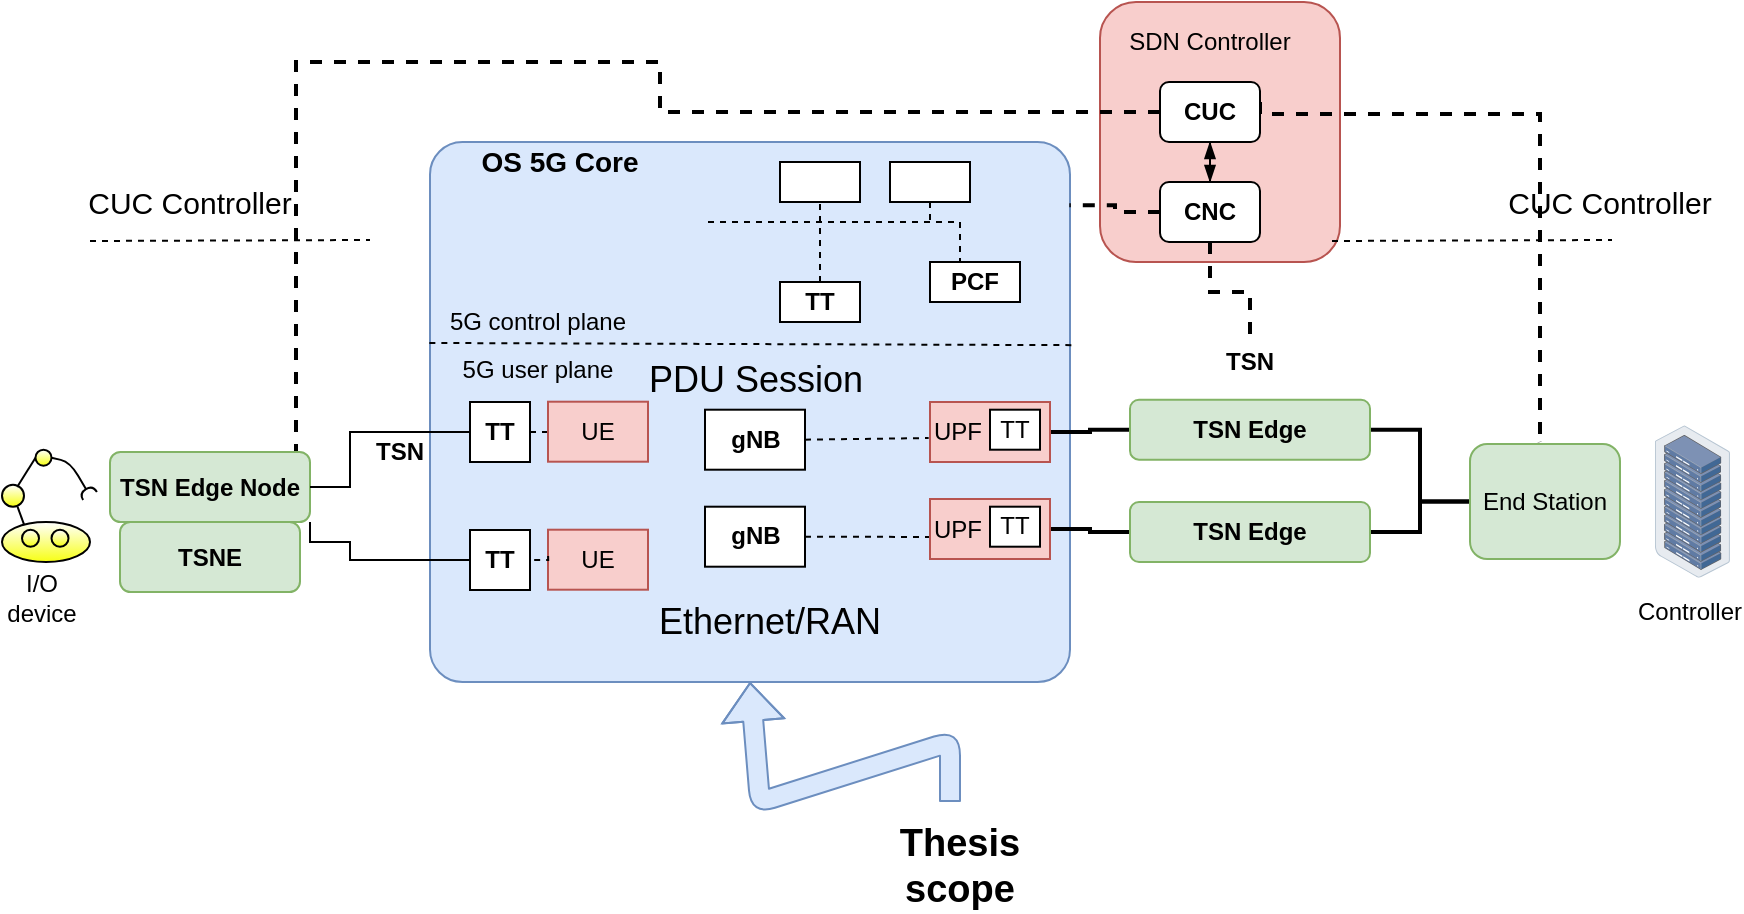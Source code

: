 <mxfile version="13.10.1" type="device" pages="4"><diagram id="prtHgNgQTEPvFCAcTncT" name="Main"><mxGraphModel dx="966" dy="569" grid="1" gridSize="10" guides="1" tooltips="1" connect="1" arrows="1" fold="1" page="1" pageScale="1" pageWidth="827" pageHeight="1169" math="0" shadow="0"><root><mxCell id="0"/><mxCell id="1" parent="0"/><mxCell id="UAXkNoA-XNCQZ_SO8Dve-9" value="" style="rounded=1;whiteSpace=wrap;html=1;fillColor=#f8cecc;strokeColor=#b85450;" parent="1" vertex="1"><mxGeometry x="635" y="10" width="120" height="130" as="geometry"/></mxCell><mxCell id="S7SvtVBxQan9gL_AAT9b-1" value="" style="rounded=1;whiteSpace=wrap;html=1;arcSize=6;fillColor=#dae8fc;strokeColor=#6c8ebf;" parent="1" vertex="1"><mxGeometry x="300" y="80" width="320" height="270" as="geometry"/></mxCell><mxCell id="MBnlnXSWhkymyZvo_OdB-32" value="" style="edgeStyle=orthogonalEdgeStyle;rounded=0;orthogonalLoop=1;jettySize=auto;html=1;dashed=1;endArrow=none;endFill=0;strokeWidth=1;" parent="1" source="S7SvtVBxQan9gL_AAT9b-2" target="MBnlnXSWhkymyZvo_OdB-31" edge="1"><mxGeometry relative="1" as="geometry"/></mxCell><mxCell id="S7SvtVBxQan9gL_AAT9b-2" value="&lt;b&gt;TT&lt;/b&gt;" style="rounded=0;whiteSpace=wrap;html=1;" parent="1" vertex="1"><mxGeometry x="475" y="150" width="40" height="20" as="geometry"/></mxCell><mxCell id="S7SvtVBxQan9gL_AAT9b-3" value="&lt;b&gt;PCF&lt;/b&gt;" style="rounded=0;whiteSpace=wrap;html=1;" parent="1" vertex="1"><mxGeometry x="550" y="140" width="45" height="20" as="geometry"/></mxCell><mxCell id="S7SvtVBxQan9gL_AAT9b-5" value="&lt;b&gt;TT&lt;/b&gt;" style="rounded=0;whiteSpace=wrap;html=1;" parent="1" vertex="1"><mxGeometry x="320" y="210" width="30" height="30" as="geometry"/></mxCell><mxCell id="S7SvtVBxQan9gL_AAT9b-6" value="&lt;b&gt;gNB&lt;/b&gt;" style="rounded=0;whiteSpace=wrap;html=1;" parent="1" vertex="1"><mxGeometry x="437.5" y="262.35" width="50" height="30" as="geometry"/></mxCell><mxCell id="MBnlnXSWhkymyZvo_OdB-18" value="" style="edgeStyle=orthogonalEdgeStyle;rounded=0;orthogonalLoop=1;jettySize=auto;html=1;strokeWidth=2;endArrow=none;endFill=0;" parent="1" source="S7SvtVBxQan9gL_AAT9b-7" target="S7SvtVBxQan9gL_AAT9b-17" edge="1"><mxGeometry relative="1" as="geometry"/></mxCell><mxCell id="S7SvtVBxQan9gL_AAT9b-7" value="UPF" style="rounded=0;whiteSpace=wrap;html=1;fillColor=#f8cecc;strokeColor=#b85450;align=left;" parent="1" vertex="1"><mxGeometry x="550" y="210" width="60" height="30" as="geometry"/></mxCell><mxCell id="S7SvtVBxQan9gL_AAT9b-9" value="&lt;font style=&quot;font-size: 14px&quot;&gt;&lt;b&gt;&lt;font style=&quot;font-size: 14px&quot;&gt;OS 5G Core&lt;/font&gt;&lt;/b&gt;&lt;/font&gt;" style="text;html=1;strokeColor=none;fillColor=none;align=center;verticalAlign=middle;whiteSpace=wrap;rounded=0;" parent="1" vertex="1"><mxGeometry x="275" y="80" width="180" height="20" as="geometry"/></mxCell><mxCell id="S7SvtVBxQan9gL_AAT9b-10" value="&lt;font style=&quot;font-size: 18px&quot;&gt;PDU Session&lt;/font&gt;" style="text;html=1;strokeColor=none;fillColor=none;align=center;verticalAlign=middle;whiteSpace=wrap;rounded=0;" parent="1" vertex="1"><mxGeometry x="372.5" y="188.85" width="180" height="20" as="geometry"/></mxCell><mxCell id="S7SvtVBxQan9gL_AAT9b-11" value="&lt;font style=&quot;font-size: 18px&quot;&gt;Ethernet/RAN&lt;/font&gt;" style="text;html=1;strokeColor=none;fillColor=none;align=center;verticalAlign=middle;whiteSpace=wrap;rounded=0;" parent="1" vertex="1"><mxGeometry x="380" y="310" width="180" height="20" as="geometry"/></mxCell><mxCell id="MBnlnXSWhkymyZvo_OdB-17" value="" style="edgeStyle=orthogonalEdgeStyle;rounded=0;orthogonalLoop=1;jettySize=auto;html=1;strokeWidth=2;endArrow=none;endFill=0;" parent="1" source="S7SvtVBxQan9gL_AAT9b-17" target="S7SvtVBxQan9gL_AAT9b-29" edge="1"><mxGeometry relative="1" as="geometry"/></mxCell><mxCell id="S7SvtVBxQan9gL_AAT9b-17" value="&lt;b&gt;TSN Edge&lt;/b&gt;" style="rounded=1;whiteSpace=wrap;html=1;fillColor=#d5e8d4;strokeColor=#82b366;" parent="1" vertex="1"><mxGeometry x="650" y="208.85" width="120" height="30" as="geometry"/></mxCell><mxCell id="S7SvtVBxQan9gL_AAT9b-18" value="&lt;b&gt;TSN&lt;/b&gt;" style="text;html=1;strokeColor=none;fillColor=none;align=center;verticalAlign=middle;whiteSpace=wrap;rounded=0;" parent="1" vertex="1"><mxGeometry x="690" y="180" width="40" height="20" as="geometry"/></mxCell><mxCell id="S7SvtVBxQan9gL_AAT9b-28" value="" style="edgeStyle=orthogonalEdgeStyle;rounded=0;orthogonalLoop=1;jettySize=auto;html=1;entryX=0.464;entryY=-0.019;entryDx=0;entryDy=0;dashed=1;startArrow=none;startFill=0;endArrow=none;endFill=0;exitX=1;exitY=0.5;exitDx=0;exitDy=0;strokeWidth=2;entryPerimeter=0;" parent="1" target="S7SvtVBxQan9gL_AAT9b-29" edge="1"><mxGeometry relative="1" as="geometry"><mxPoint x="825" y="225" as="targetPoint"/><Array as="points"><mxPoint x="715" y="66"/><mxPoint x="855" y="66"/><mxPoint x="855" y="231"/></Array><mxPoint x="715" y="60" as="sourcePoint"/></mxGeometry></mxCell><mxCell id="MBnlnXSWhkymyZvo_OdB-28" value="" style="edgeStyle=orthogonalEdgeStyle;rounded=0;orthogonalLoop=1;jettySize=auto;html=1;dashed=1;endArrow=none;endFill=0;strokeWidth=2;" parent="1" source="S7SvtVBxQan9gL_AAT9b-22" target="S7SvtVBxQan9gL_AAT9b-18" edge="1"><mxGeometry relative="1" as="geometry"/></mxCell><mxCell id="MBnlnXSWhkymyZvo_OdB-29" value="" style="edgeStyle=orthogonalEdgeStyle;rounded=0;orthogonalLoop=1;jettySize=auto;html=1;dashed=1;endArrow=none;endFill=0;strokeWidth=2;entryX=0.999;entryY=0.117;entryDx=0;entryDy=0;entryPerimeter=0;" parent="1" source="S7SvtVBxQan9gL_AAT9b-22" target="S7SvtVBxQan9gL_AAT9b-1" edge="1"><mxGeometry relative="1" as="geometry"/></mxCell><mxCell id="S7SvtVBxQan9gL_AAT9b-22" value="&lt;b&gt;CNC&lt;/b&gt;" style="rounded=1;whiteSpace=wrap;html=1;" parent="1" vertex="1"><mxGeometry x="665" y="100" width="50" height="30" as="geometry"/></mxCell><mxCell id="S7SvtVBxQan9gL_AAT9b-40" value="" style="edgeStyle=orthogonalEdgeStyle;rounded=0;orthogonalLoop=1;jettySize=auto;html=1;startArrow=none;startFill=0;endArrow=none;endFill=0;entryX=0.93;entryY=0.04;entryDx=0;entryDy=0;entryPerimeter=0;dashed=1;strokeWidth=2;" parent="1" source="S7SvtVBxQan9gL_AAT9b-23" target="S7SvtVBxQan9gL_AAT9b-32" edge="1"><mxGeometry relative="1" as="geometry"><mxPoint x="260" y="230" as="targetPoint"/><Array as="points"><mxPoint x="415" y="40"/><mxPoint x="233" y="40"/></Array></mxGeometry></mxCell><mxCell id="UAXkNoA-XNCQZ_SO8Dve-7" style="edgeStyle=orthogonalEdgeStyle;rounded=0;orthogonalLoop=1;jettySize=auto;html=1;entryX=0.5;entryY=0;entryDx=0;entryDy=0;startArrow=blockThin;startFill=1;endArrow=blockThin;endFill=1;" parent="1" source="S7SvtVBxQan9gL_AAT9b-23" target="S7SvtVBxQan9gL_AAT9b-22" edge="1"><mxGeometry relative="1" as="geometry"/></mxCell><mxCell id="S7SvtVBxQan9gL_AAT9b-23" value="&lt;b&gt;CUC&lt;/b&gt;" style="rounded=1;whiteSpace=wrap;html=1;" parent="1" vertex="1"><mxGeometry x="665" y="50" width="50" height="30" as="geometry"/></mxCell><mxCell id="MBnlnXSWhkymyZvo_OdB-20" value="" style="edgeStyle=orthogonalEdgeStyle;rounded=0;orthogonalLoop=1;jettySize=auto;html=1;endArrow=none;endFill=0;strokeWidth=2;" parent="1" source="S7SvtVBxQan9gL_AAT9b-29" target="MBnlnXSWhkymyZvo_OdB-15" edge="1"><mxGeometry relative="1" as="geometry"/></mxCell><mxCell id="S7SvtVBxQan9gL_AAT9b-29" value="End Station " style="rounded=1;whiteSpace=wrap;html=1;fillColor=#d5e8d4;strokeColor=#82b366;" parent="1" vertex="1"><mxGeometry x="820" y="231" width="75" height="57.5" as="geometry"/></mxCell><mxCell id="S7SvtVBxQan9gL_AAT9b-32" value="&lt;b&gt;TSN Edge Node&lt;/b&gt;" style="rounded=1;whiteSpace=wrap;html=1;fillColor=#d5e8d4;strokeColor=#82b366;" parent="1" vertex="1"><mxGeometry x="140" y="235" width="100" height="35" as="geometry"/></mxCell><mxCell id="S7SvtVBxQan9gL_AAT9b-36" value="SDN Controller " style="text;html=1;strokeColor=none;fillColor=none;align=center;verticalAlign=middle;whiteSpace=wrap;rounded=0;" parent="1" vertex="1"><mxGeometry x="645" y="20" width="90" height="20" as="geometry"/></mxCell><mxCell id="S7SvtVBxQan9gL_AAT9b-41" value="&lt;font style=&quot;font-size: 15px&quot;&gt;CUC Controller &lt;/font&gt;" style="text;html=1;strokeColor=none;fillColor=none;align=center;verticalAlign=middle;whiteSpace=wrap;rounded=0;" parent="1" vertex="1"><mxGeometry x="120" y="100" width="120" height="20" as="geometry"/></mxCell><mxCell id="S7SvtVBxQan9gL_AAT9b-42" value="&lt;b&gt;TSN&lt;/b&gt;" style="text;html=1;strokeColor=none;fillColor=none;align=center;verticalAlign=middle;whiteSpace=wrap;rounded=0;" parent="1" vertex="1"><mxGeometry x="265" y="225" width="40" height="20" as="geometry"/></mxCell><mxCell id="S7SvtVBxQan9gL_AAT9b-44" value="&lt;span style=&quot;white-space: normal&quot;&gt;&lt;b&gt;TSNE &lt;br&gt;&lt;/b&gt;&lt;/span&gt;" style="rounded=1;whiteSpace=wrap;html=1;fillColor=#d5e8d4;strokeColor=#82b366;" parent="1" vertex="1"><mxGeometry x="145" y="270" width="90" height="35" as="geometry"/></mxCell><mxCell id="S7SvtVBxQan9gL_AAT9b-45" value="&lt;br&gt;&lt;b&gt;&lt;font style=&quot;font-size: 19px&quot;&gt;Thesis scope&lt;br&gt;&lt;/font&gt;&lt;/b&gt;" style="text;html=1;strokeColor=none;fillColor=none;align=center;verticalAlign=middle;whiteSpace=wrap;rounded=0;" parent="1" vertex="1"><mxGeometry x="545" y="420" width="40" height="30" as="geometry"/></mxCell><mxCell id="S7SvtVBxQan9gL_AAT9b-52" value="" style="shape=flexArrow;endArrow=classic;html=1;strokeWidth=1;entryX=0.5;entryY=1;entryDx=0;entryDy=0;fillColor=#dae8fc;strokeColor=#6c8ebf;" parent="1" target="S7SvtVBxQan9gL_AAT9b-1" edge="1"><mxGeometry width="50" height="50" relative="1" as="geometry"><mxPoint x="560" y="410" as="sourcePoint"/><mxPoint x="190" y="490" as="targetPoint"/><Array as="points"><mxPoint x="560" y="380"/><mxPoint x="465" y="410"/></Array></mxGeometry></mxCell><mxCell id="MBnlnXSWhkymyZvo_OdB-3" value="" style="endArrow=none;dashed=1;html=1;entryX=0;entryY=0.5;entryDx=0;entryDy=0;exitX=1;exitY=0.5;exitDx=0;exitDy=0;" parent="1" source="S7SvtVBxQan9gL_AAT9b-6" edge="1"><mxGeometry width="50" height="50" relative="1" as="geometry"><mxPoint x="410" y="320" as="sourcePoint"/><mxPoint x="560" y="277.5" as="targetPoint"/></mxGeometry></mxCell><mxCell id="MBnlnXSWhkymyZvo_OdB-5" value="" style="endArrow=none;dashed=1;html=1;exitX=1;exitY=0.5;exitDx=0;exitDy=0;" parent="1" edge="1"><mxGeometry width="50" height="50" relative="1" as="geometry"><mxPoint x="130" y="129.5" as="sourcePoint"/><mxPoint x="270" y="129" as="targetPoint"/></mxGeometry></mxCell><mxCell id="MBnlnXSWhkymyZvo_OdB-6" value="&lt;font style=&quot;font-size: 15px&quot;&gt;CUC Controller &lt;/font&gt;" style="text;html=1;strokeColor=none;fillColor=none;align=center;verticalAlign=middle;whiteSpace=wrap;rounded=0;" parent="1" vertex="1"><mxGeometry x="830" y="100" width="120" height="20" as="geometry"/></mxCell><mxCell id="MBnlnXSWhkymyZvo_OdB-7" value="" style="endArrow=none;dashed=1;html=1;exitX=1;exitY=0.5;exitDx=0;exitDy=0;" parent="1" edge="1"><mxGeometry width="50" height="50" relative="1" as="geometry"><mxPoint x="751" y="129.5" as="sourcePoint"/><mxPoint x="891" y="129" as="targetPoint"/></mxGeometry></mxCell><mxCell id="MBnlnXSWhkymyZvo_OdB-9" value="" style="points=[];aspect=fixed;html=1;align=center;shadow=0;dashed=0;image;image=img/lib/allied_telesis/storage/Datacenter_Server_Rack.svg;" parent="1" vertex="1"><mxGeometry x="912.44" y="221.68" width="37.56" height="76.15" as="geometry"/></mxCell><mxCell id="MBnlnXSWhkymyZvo_OdB-10" value="Controller " style="text;html=1;strokeColor=none;fillColor=none;align=center;verticalAlign=middle;whiteSpace=wrap;rounded=0;" parent="1" vertex="1"><mxGeometry x="910" y="305" width="40" height="20" as="geometry"/></mxCell><mxCell id="MBnlnXSWhkymyZvo_OdB-11" value="TT" style="rounded=0;whiteSpace=wrap;html=1;" parent="1" vertex="1"><mxGeometry x="580" y="213.85" width="25" height="20" as="geometry"/></mxCell><mxCell id="MBnlnXSWhkymyZvo_OdB-19" value="" style="edgeStyle=orthogonalEdgeStyle;rounded=0;orthogonalLoop=1;jettySize=auto;html=1;strokeWidth=2;endArrow=none;endFill=0;" parent="1" source="MBnlnXSWhkymyZvo_OdB-12" target="MBnlnXSWhkymyZvo_OdB-15" edge="1"><mxGeometry relative="1" as="geometry"/></mxCell><mxCell id="MBnlnXSWhkymyZvo_OdB-12" value="UPF" style="rounded=0;whiteSpace=wrap;html=1;fillColor=#f8cecc;strokeColor=#b85450;align=left;" parent="1" vertex="1"><mxGeometry x="550" y="258.5" width="60" height="30" as="geometry"/></mxCell><mxCell id="MBnlnXSWhkymyZvo_OdB-13" value="TT" style="rounded=0;whiteSpace=wrap;html=1;" parent="1" vertex="1"><mxGeometry x="580" y="262.35" width="25" height="20" as="geometry"/></mxCell><mxCell id="MBnlnXSWhkymyZvo_OdB-15" value="&lt;b&gt;TSN Edge&lt;/b&gt;" style="rounded=1;whiteSpace=wrap;html=1;fillColor=#d5e8d4;strokeColor=#82b366;" parent="1" vertex="1"><mxGeometry x="650" y="260" width="120" height="30" as="geometry"/></mxCell><mxCell id="MBnlnXSWhkymyZvo_OdB-22" value="" style="endArrow=none;dashed=1;html=1;exitX=-0.001;exitY=0.287;exitDx=0;exitDy=0;exitPerimeter=0;entryX=1.003;entryY=0.291;entryDx=0;entryDy=0;entryPerimeter=0;" parent="1" edge="1"><mxGeometry width="50" height="50" relative="1" as="geometry"><mxPoint x="299.68" y="180.49" as="sourcePoint"/><mxPoint x="620.96" y="181.57" as="targetPoint"/></mxGeometry></mxCell><mxCell id="MBnlnXSWhkymyZvo_OdB-23" value="&lt;b&gt;gNB&lt;/b&gt;" style="rounded=0;whiteSpace=wrap;html=1;" parent="1" vertex="1"><mxGeometry x="437.5" y="213.85" width="50" height="30" as="geometry"/></mxCell><mxCell id="MBnlnXSWhkymyZvo_OdB-24" value="" style="endArrow=none;dashed=1;html=1;entryX=-0.011;entryY=0.6;entryDx=0;entryDy=0;exitX=1;exitY=0.5;exitDx=0;exitDy=0;entryPerimeter=0;" parent="1" source="MBnlnXSWhkymyZvo_OdB-23" target="S7SvtVBxQan9gL_AAT9b-7" edge="1"><mxGeometry width="50" height="50" relative="1" as="geometry"><mxPoint x="405" y="271.5" as="sourcePoint"/><mxPoint x="555" y="229" as="targetPoint"/></mxGeometry></mxCell><mxCell id="MBnlnXSWhkymyZvo_OdB-26" value="5G control plane" style="text;html=1;strokeColor=none;fillColor=none;align=center;verticalAlign=middle;whiteSpace=wrap;rounded=0;" parent="1" vertex="1"><mxGeometry x="294" y="160" width="120" height="20" as="geometry"/></mxCell><mxCell id="MBnlnXSWhkymyZvo_OdB-27" value="5G user plane" style="text;html=1;strokeColor=none;fillColor=none;align=center;verticalAlign=middle;whiteSpace=wrap;rounded=0;" parent="1" vertex="1"><mxGeometry x="294" y="183.85" width="120" height="20" as="geometry"/></mxCell><mxCell id="MBnlnXSWhkymyZvo_OdB-30" style="edgeStyle=orthogonalEdgeStyle;rounded=0;orthogonalLoop=1;jettySize=auto;html=1;endArrow=none;endFill=0;dashed=1;" parent="1" target="S7SvtVBxQan9gL_AAT9b-3" edge="1"><mxGeometry relative="1" as="geometry"><mxPoint x="439" y="120" as="sourcePoint"/><mxPoint x="540" y="145" as="targetPoint"/><Array as="points"><mxPoint x="439" y="120"/><mxPoint x="565" y="120"/></Array></mxGeometry></mxCell><mxCell id="MBnlnXSWhkymyZvo_OdB-31" value="" style="rounded=0;whiteSpace=wrap;html=1;" parent="1" vertex="1"><mxGeometry x="475" y="90" width="40" height="20" as="geometry"/></mxCell><mxCell id="MBnlnXSWhkymyZvo_OdB-34" value="" style="edgeStyle=orthogonalEdgeStyle;rounded=0;orthogonalLoop=1;jettySize=auto;html=1;dashed=1;endArrow=none;endFill=0;strokeWidth=1;" parent="1" source="MBnlnXSWhkymyZvo_OdB-33" edge="1"><mxGeometry relative="1" as="geometry"><mxPoint x="550" y="120" as="targetPoint"/><Array as="points"><mxPoint x="550" y="120"/><mxPoint x="550" y="120"/></Array></mxGeometry></mxCell><mxCell id="MBnlnXSWhkymyZvo_OdB-33" value="" style="rounded=0;whiteSpace=wrap;html=1;" parent="1" vertex="1"><mxGeometry x="530" y="90" width="40" height="20" as="geometry"/></mxCell><mxCell id="MBnlnXSWhkymyZvo_OdB-35" value="" style="ellipse;whiteSpace=wrap;html=1;shadow=0;labelBackgroundColor=none;gradientColor=#F7FF14;fontColor=none;strokeWidth=1;" parent="1" vertex="1"><mxGeometry x="86" y="270" width="44" height="20" as="geometry"/></mxCell><mxCell id="MBnlnXSWhkymyZvo_OdB-36" value="" style="ellipse;whiteSpace=wrap;html=1;aspect=fixed;shadow=0;labelBackgroundColor=none;gradientColor=#F7FF14;fontColor=none;strokeWidth=1;" parent="1" vertex="1"><mxGeometry x="96" y="273.85" width="8.5" height="8.5" as="geometry"/></mxCell><mxCell id="MBnlnXSWhkymyZvo_OdB-37" value="" style="endArrow=none;html=1;fontColor=none;exitX=0.708;exitY=1.008;exitDx=0;exitDy=0;strokeWidth=1;entryX=0.253;entryY=0.076;entryDx=0;entryDy=0;entryPerimeter=0;exitPerimeter=0;" parent="1" source="MBnlnXSWhkymyZvo_OdB-38" target="MBnlnXSWhkymyZvo_OdB-35" edge="1"><mxGeometry width="50" height="50" relative="1" as="geometry"><mxPoint x="111" y="323" as="sourcePoint"/><mxPoint x="94.68" y="270" as="targetPoint"/></mxGeometry></mxCell><mxCell id="MBnlnXSWhkymyZvo_OdB-38" value="" style="ellipse;whiteSpace=wrap;html=1;aspect=fixed;shadow=0;labelBackgroundColor=none;gradientColor=#F7FF14;fontColor=none;" parent="1" vertex="1"><mxGeometry x="86" y="251.35" width="11" height="11" as="geometry"/></mxCell><mxCell id="MBnlnXSWhkymyZvo_OdB-39" value="" style="endArrow=none;html=1;fontColor=none;entryX=0;entryY=0.5;entryDx=0;entryDy=0;strokeWidth=1;exitX=0.688;exitY=0.101;exitDx=0;exitDy=0;exitPerimeter=0;" parent="1" source="MBnlnXSWhkymyZvo_OdB-38" target="MBnlnXSWhkymyZvo_OdB-40" edge="1"><mxGeometry width="50" height="50" relative="1" as="geometry"><mxPoint x="95" y="250" as="sourcePoint"/><mxPoint x="121" y="303" as="targetPoint"/><Array as="points"/></mxGeometry></mxCell><mxCell id="MBnlnXSWhkymyZvo_OdB-40" value="" style="ellipse;whiteSpace=wrap;html=1;aspect=fixed;shadow=0;labelBackgroundColor=none;gradientColor=#F7FF14;fontColor=none;" parent="1" vertex="1"><mxGeometry x="102.75" y="233.85" width="8" height="8" as="geometry"/></mxCell><mxCell id="MBnlnXSWhkymyZvo_OdB-41" value="" style="ellipse;whiteSpace=wrap;html=1;aspect=fixed;shadow=0;labelBackgroundColor=none;gradientColor=#F7FF14;fontColor=none;strokeWidth=1;" parent="1" vertex="1"><mxGeometry x="110.75" y="273.85" width="8.5" height="8.5" as="geometry"/></mxCell><mxCell id="MBnlnXSWhkymyZvo_OdB-42" value="" style="endArrow=none;html=1;fontColor=none;entryX=1;entryY=0.5;entryDx=0;entryDy=0;strokeWidth=1;startArrow=halfCircle;startFill=0;endSize=6;startSize=2;" parent="1" target="MBnlnXSWhkymyZvo_OdB-40" edge="1"><mxGeometry width="50" height="50" relative="1" as="geometry"><mxPoint x="130" y="257" as="sourcePoint"/><mxPoint x="119.23" y="253" as="targetPoint"/><Array as="points"><mxPoint x="120" y="240"/></Array></mxGeometry></mxCell><mxCell id="MBnlnXSWhkymyZvo_OdB-43" value="I/O device" style="text;html=1;strokeColor=none;fillColor=none;align=center;verticalAlign=middle;whiteSpace=wrap;rounded=0;" parent="1" vertex="1"><mxGeometry x="86" y="297.83" width="40" height="20" as="geometry"/></mxCell><mxCell id="MBnlnXSWhkymyZvo_OdB-45" value="" style="edgeStyle=orthogonalEdgeStyle;rounded=0;orthogonalLoop=1;jettySize=auto;html=1;dashed=1;endArrow=none;endFill=0;strokeWidth=1;" parent="1" source="MBnlnXSWhkymyZvo_OdB-44" edge="1"><mxGeometry relative="1" as="geometry"><mxPoint x="350" y="225" as="targetPoint"/><Array as="points"><mxPoint x="350" y="225"/></Array></mxGeometry></mxCell><mxCell id="MBnlnXSWhkymyZvo_OdB-44" value="UE" style="rounded=0;whiteSpace=wrap;html=1;fillColor=#f8cecc;strokeColor=#b85450;" parent="1" vertex="1"><mxGeometry x="359" y="209.85" width="50" height="30" as="geometry"/></mxCell><mxCell id="S7SvtVBxQan9gL_AAT9b-31" style="edgeStyle=orthogonalEdgeStyle;rounded=0;orthogonalLoop=1;jettySize=auto;html=1;startArrow=none;startFill=0;endArrow=none;endFill=0;entryX=1;entryY=0.5;entryDx=0;entryDy=0;" parent="1" source="S7SvtVBxQan9gL_AAT9b-5" target="S7SvtVBxQan9gL_AAT9b-32" edge="1"><mxGeometry relative="1" as="geometry"><mxPoint x="110" y="290" as="targetPoint"/><Array as="points"><mxPoint x="260" y="225"/><mxPoint x="260" y="253"/></Array></mxGeometry></mxCell><mxCell id="MBnlnXSWhkymyZvo_OdB-46" value="UE" style="rounded=0;whiteSpace=wrap;html=1;fillColor=#f8cecc;strokeColor=#b85450;" parent="1" vertex="1"><mxGeometry x="359" y="273.85" width="50" height="30" as="geometry"/></mxCell><mxCell id="MBnlnXSWhkymyZvo_OdB-47" value="&lt;b&gt;TT&lt;/b&gt;" style="rounded=0;whiteSpace=wrap;html=1;" parent="1" vertex="1"><mxGeometry x="320" y="274" width="30" height="30" as="geometry"/></mxCell><mxCell id="MBnlnXSWhkymyZvo_OdB-48" style="edgeStyle=orthogonalEdgeStyle;rounded=0;orthogonalLoop=1;jettySize=auto;html=1;startArrow=none;startFill=0;endArrow=none;endFill=0;entryX=1;entryY=1;entryDx=0;entryDy=0;" parent="1" source="MBnlnXSWhkymyZvo_OdB-47" target="S7SvtVBxQan9gL_AAT9b-32" edge="1"><mxGeometry relative="1" as="geometry"><mxPoint x="240" y="316.5" as="targetPoint"/><Array as="points"><mxPoint x="260" y="289"/><mxPoint x="260" y="280"/><mxPoint x="240" y="280"/></Array></mxGeometry></mxCell><mxCell id="MBnlnXSWhkymyZvo_OdB-50" value="" style="edgeStyle=orthogonalEdgeStyle;rounded=0;orthogonalLoop=1;jettySize=auto;html=1;dashed=1;endArrow=none;endFill=0;strokeWidth=1;exitX=0.001;exitY=0.439;exitDx=0;exitDy=0;exitPerimeter=0;entryX=1;entryY=0.5;entryDx=0;entryDy=0;" parent="1" source="MBnlnXSWhkymyZvo_OdB-46" target="MBnlnXSWhkymyZvo_OdB-47" edge="1"><mxGeometry relative="1" as="geometry"><mxPoint x="369" y="235.0" as="sourcePoint"/><mxPoint x="360" y="235" as="targetPoint"/><Array as="points"><mxPoint x="359" y="289"/></Array></mxGeometry></mxCell></root></mxGraphModel></diagram><diagram id="i79COr4dTqvu2UCmB0LF" name="Apprivation"><mxGraphModel dx="821" dy="450" grid="1" gridSize="10" guides="1" tooltips="1" connect="1" arrows="1" fold="1" page="1" pageScale="1" pageWidth="850" pageHeight="1100" math="0" shadow="0"><root><mxCell id="HSWIzTSEN4Sa5r92Mp8d-0"/><mxCell id="HSWIzTSEN4Sa5r92Mp8d-1" parent="HSWIzTSEN4Sa5r92Mp8d-0"/><mxCell id="HSWIzTSEN4Sa5r92Mp8d-2" value="&lt;h1&gt;Heading&lt;/h1&gt;&lt;p&gt;&lt;b&gt;Centralized Network Configuration (CNC)&lt;/b&gt;&lt;/p&gt;&lt;p&gt;&lt;b&gt;Centralized User Configuration (CUC)&amp;nbsp;&lt;/b&gt;&lt;/p&gt;&lt;p&gt;&lt;b&gt;TT = TSN-T (Translator) TSNT for the Translator&amp;nbsp;&lt;br&gt;&lt;/b&gt;&lt;/p&gt;&lt;p&gt;&lt;b&gt;PCF = Policy Control Function&lt;/b&gt;&lt;br&gt;&lt;/p&gt;" style="text;html=1;strokeColor=#6c8ebf;fillColor=#dae8fc;spacing=5;spacingTop=-20;whiteSpace=wrap;overflow=hidden;rounded=0;" parent="HSWIzTSEN4Sa5r92Mp8d-1" vertex="1"><mxGeometry x="115" y="160" width="310" height="150" as="geometry"/></mxCell><mxCell id="HSWIzTSEN4Sa5r92Mp8d-3" value="&lt;b&gt;&lt;font style=&quot;font-size: 20px&quot;&gt;3GPP Ts 23.501&lt;/font&gt;&lt;/b&gt;" style="text;html=1;strokeColor=#b85450;fillColor=#f8cecc;align=center;verticalAlign=middle;whiteSpace=wrap;rounded=0;" parent="HSWIzTSEN4Sa5r92Mp8d-1" vertex="1"><mxGeometry x="160" y="370" width="110" height="50" as="geometry"/></mxCell><mxCell id="HSWIzTSEN4Sa5r92Mp8d-4" value="&lt;table border=&quot;1&quot; width=&quot;100%&quot; cellpadding=&quot;4&quot; style=&quot;width: 100% ; height: 100% ; border-collapse: collapse&quot;&gt;&lt;tbody style=&quot;font-size: 14px&quot;&gt;&lt;tr style=&quot;background-color: #a7c942 ; color: #ffffff ; border: 1px solid #98bf21&quot;&gt;&lt;th&gt;Require Function&lt;span style=&quot;white-space: pre&quot;&gt; &lt;/span&gt;&lt;br&gt;&lt;/th&gt;&lt;th&gt;open source 5G core 1&lt;/th&gt;&lt;th&gt;OS-5GC 2&lt;/th&gt;&lt;/tr&gt;&lt;tr style=&quot;border: 1px solid #98bf21&quot;&gt;&lt;td&gt;&lt;b&gt;Layer2&lt;/b&gt;&lt;/td&gt;&lt;td&gt;&lt;b&gt;Y&lt;/b&gt;&lt;/td&gt;&lt;td&gt;&lt;b&gt;X&lt;/b&gt;&lt;/td&gt;&lt;/tr&gt;&lt;tr style=&quot;background-color: #eaf2d3 ; border: 1px solid #98bf21&quot;&gt;&lt;td&gt;&lt;b&gt;PCF&lt;/b&gt;&lt;/td&gt;&lt;td&gt;&lt;b&gt;Y&lt;/b&gt;&lt;/td&gt;&lt;td&gt;&lt;b&gt;Y&lt;/b&gt;&lt;/td&gt;&lt;/tr&gt;&lt;tr style=&quot;border: 1px solid #98bf21&quot;&gt;&lt;td&gt;&lt;b&gt;E gNB&lt;/b&gt;&lt;/td&gt;&lt;td&gt;&lt;b&gt;X&lt;/b&gt;&lt;/td&gt;&lt;td&gt;&lt;b&gt;Y&lt;/b&gt;&lt;/td&gt;&lt;/tr&gt;&lt;tr style=&quot;background-color: #eaf2d3 ; border: 1px solid #98bf21&quot;&gt;&lt;td&gt;&lt;b&gt;EUE&lt;/b&gt;&lt;/td&gt;&lt;td&gt;&lt;b&gt;X&lt;/b&gt;&lt;/td&gt;&lt;td&gt;&lt;b&gt;X&lt;/b&gt;&lt;/td&gt;&lt;/tr&gt;&lt;/tbody&gt;&lt;/table&gt;" style="text;html=1;strokeColor=#c0c0c0;fillColor=#ffffff;overflow=fill;rounded=0;align=center;" parent="HSWIzTSEN4Sa5r92Mp8d-1" vertex="1"><mxGeometry x="25" y="500" width="430" height="160" as="geometry"/></mxCell><mxCell id="HSWIzTSEN4Sa5r92Mp8d-5" value="&lt;h1&gt;Evaluation&lt;/h1&gt;&lt;h1&gt;&amp;nbsp; &lt;font style=&quot;font-size: 15px&quot;&gt;Performance,&amp;nbsp;Scalability, Compliance&lt;/font&gt;&lt;br&gt;&lt;/h1&gt;" style="text;html=1;strokeColor=#b85450;fillColor=#f8cecc;spacing=5;spacingTop=-20;whiteSpace=wrap;overflow=hidden;rounded=0;align=center;" parent="HSWIzTSEN4Sa5r92Mp8d-1" vertex="1"><mxGeometry x="460" y="280" width="310" height="90" as="geometry"/></mxCell><mxCell id="HSWIzTSEN4Sa5r92Mp8d-6" value="&lt;b&gt;&lt;span style=&quot;font-family: &amp;#34;liberation serif&amp;#34; , serif ; color: rgb(0 , 0 , 10) ; font-size: 12pt&quot;&gt;Notes:&lt;br&gt;&lt;br&gt;E&amp;nbsp;&lt;/span&gt;&lt;span style=&quot;font-family: &amp;#34;liberation serif&amp;#34; , serif ; color: rgb(0 , 0 , 10) ; font-size: 12pt&quot;&gt;gNB for an gNB at the Edge Node.&lt;/span&gt;&lt;/b&gt;&lt;span style=&quot;font-family: &amp;#34;liberation serif&amp;#34; , serif ; color: rgb(0 , 0 , 10) ; font-size: 12pt&quot;&gt;&lt;br&gt;&lt;/span&gt;" style="text;html=1;strokeColor=#6c8ebf;fillColor=#dae8fc;align=left;verticalAlign=middle;whiteSpace=wrap;rounded=0;" parent="HSWIzTSEN4Sa5r92Mp8d-1" vertex="1"><mxGeometry x="490" y="420" width="370" height="80" as="geometry"/></mxCell></root></mxGraphModel></diagram><diagram id="xYXVeOBXMa-PqjudgipJ" name="PDU session establishment"><mxGraphModel dx="684" dy="375" grid="1" gridSize="10" guides="1" tooltips="1" connect="1" arrows="1" fold="1" page="1" pageScale="1" pageWidth="850" pageHeight="1100" math="0" shadow="0"><root><mxCell id="tlmR0iqC20H9avZkyKNt-0"/><mxCell id="tlmR0iqC20H9avZkyKNt-1" parent="tlmR0iqC20H9avZkyKNt-0"/><mxCell id="-MS68OWck3FcdGLeJc4U-44" value="" style="shape=cylinder3;whiteSpace=wrap;html=1;boundedLbl=1;backgroundOutline=1;size=2.123;rotation=90;strokeColor=#b85450;gradientColor=#1C95FF;fillColor=#B9E0A5;" vertex="1" parent="tlmR0iqC20H9avZkyKNt-1"><mxGeometry x="310.27" y="270.9" width="20" height="338.22" as="geometry"/></mxCell><mxCell id="-MS68OWck3FcdGLeJc4U-41" value="" style="shape=cylinder3;whiteSpace=wrap;html=1;boundedLbl=1;backgroundOutline=1;size=2.123;rotation=90;strokeColor=#d6b656;gradientColor=#B9E0A5;fillColor=#1C95FF;" vertex="1" parent="tlmR0iqC20H9avZkyKNt-1"><mxGeometry x="85.79" y="387.16" width="20" height="105.69" as="geometry"/></mxCell><mxCell id="tlmR0iqC20H9avZkyKNt-7" value="" style="edgeStyle=orthogonalEdgeStyle;rounded=0;orthogonalLoop=1;jettySize=auto;html=1;endArrow=none;endFill=0;fillColor=#ffe6cc;strokeColor=#d79b00;" edge="1" parent="tlmR0iqC20H9avZkyKNt-1"><mxGeometry relative="1" as="geometry"><mxPoint x="45.029" y="120" as="sourcePoint"/><mxPoint x="42" y="480" as="targetPoint"/><Array as="points"><mxPoint x="42" y="120"/></Array></mxGeometry></mxCell><mxCell id="tlmR0iqC20H9avZkyKNt-2" value="&lt;font style=&quot;font-size: 14px&quot;&gt;&lt;b&gt;UE&lt;/b&gt;&lt;/font&gt;" style="rounded=1;whiteSpace=wrap;html=1;fillColor=#f8cecc;strokeColor=#b85450;" vertex="1" parent="tlmR0iqC20H9avZkyKNt-1"><mxGeometry x="13" y="80" width="60" height="40" as="geometry"/></mxCell><mxCell id="-MS68OWck3FcdGLeJc4U-5" value="" style="edgeStyle=orthogonalEdgeStyle;rounded=0;orthogonalLoop=1;jettySize=auto;html=1;endArrow=none;endFill=0;fillColor=#ffe6cc;strokeColor=#d79b00;" edge="1" parent="tlmR0iqC20H9avZkyKNt-1" source="tlmR0iqC20H9avZkyKNt-3"><mxGeometry relative="1" as="geometry"><mxPoint x="150" y="480" as="targetPoint"/></mxGeometry></mxCell><mxCell id="tlmR0iqC20H9avZkyKNt-3" value="&lt;b&gt;AN&lt;/b&gt;" style="rounded=1;whiteSpace=wrap;html=1;fillColor=#f8cecc;strokeColor=#b85450;" vertex="1" parent="tlmR0iqC20H9avZkyKNt-1"><mxGeometry x="120" y="80" width="60" height="40" as="geometry"/></mxCell><mxCell id="-MS68OWck3FcdGLeJc4U-7" value="" style="edgeStyle=orthogonalEdgeStyle;rounded=0;orthogonalLoop=1;jettySize=auto;html=1;endArrow=none;endFill=0;fillColor=#ffe6cc;strokeColor=#d79b00;" edge="1" parent="tlmR0iqC20H9avZkyKNt-1" source="tlmR0iqC20H9avZkyKNt-4"><mxGeometry relative="1" as="geometry"><mxPoint x="270" y="480" as="targetPoint"/></mxGeometry></mxCell><mxCell id="tlmR0iqC20H9avZkyKNt-4" value="&lt;font style=&quot;font-size: 14px&quot;&gt;&lt;b&gt;AMF&lt;/b&gt;&lt;/font&gt;" style="rounded=1;whiteSpace=wrap;html=1;fillColor=#dae8fc;strokeColor=#6c8ebf;" vertex="1" parent="tlmR0iqC20H9avZkyKNt-1"><mxGeometry x="240" y="80" width="60" height="40" as="geometry"/></mxCell><mxCell id="-MS68OWck3FcdGLeJc4U-9" value="" style="edgeStyle=orthogonalEdgeStyle;rounded=0;orthogonalLoop=1;jettySize=auto;html=1;endArrow=none;endFill=0;fillColor=#ffe6cc;strokeColor=#d79b00;" edge="1" parent="tlmR0iqC20H9avZkyKNt-1" source="tlmR0iqC20H9avZkyKNt-5"><mxGeometry relative="1" as="geometry"><mxPoint x="380" y="480" as="targetPoint"/></mxGeometry></mxCell><mxCell id="tlmR0iqC20H9avZkyKNt-5" value="&lt;font style=&quot;font-size: 14px&quot;&gt;&lt;b&gt;SMF&lt;/b&gt;&lt;/font&gt;" style="rounded=1;whiteSpace=wrap;html=1;fillColor=#dae8fc;strokeColor=#6c8ebf;" vertex="1" parent="tlmR0iqC20H9avZkyKNt-1"><mxGeometry x="350" y="80" width="60" height="40" as="geometry"/></mxCell><mxCell id="-MS68OWck3FcdGLeJc4U-11" value="" style="edgeStyle=orthogonalEdgeStyle;rounded=0;orthogonalLoop=1;jettySize=auto;html=1;endArrow=none;endFill=0;fillColor=#ffe6cc;strokeColor=#d79b00;" edge="1" parent="tlmR0iqC20H9avZkyKNt-1" source="tlmR0iqC20H9avZkyKNt-8"><mxGeometry relative="1" as="geometry"><mxPoint x="490" y="480" as="targetPoint"/></mxGeometry></mxCell><mxCell id="tlmR0iqC20H9avZkyKNt-8" value="&lt;font style=&quot;font-size: 14px&quot;&gt;&lt;b&gt;UPF&lt;/b&gt;&lt;/font&gt;" style="rounded=1;whiteSpace=wrap;html=1;fillColor=#d5e8d4;strokeColor=#82b366;" vertex="1" parent="tlmR0iqC20H9avZkyKNt-1"><mxGeometry x="460" y="80" width="60" height="40" as="geometry"/></mxCell><mxCell id="-MS68OWck3FcdGLeJc4U-13" value="" style="edgeStyle=orthogonalEdgeStyle;rounded=0;orthogonalLoop=1;jettySize=auto;html=1;endArrow=none;endFill=0;fillColor=#ffe6cc;strokeColor=#d79b00;" edge="1" parent="tlmR0iqC20H9avZkyKNt-1" source="tlmR0iqC20H9avZkyKNt-9"><mxGeometry relative="1" as="geometry"><mxPoint x="600" y="480" as="targetPoint"/></mxGeometry></mxCell><mxCell id="tlmR0iqC20H9avZkyKNt-9" value="&lt;font style=&quot;font-size: 14px&quot;&gt;&lt;b&gt;PCF&lt;/b&gt;&lt;/font&gt;" style="rounded=1;whiteSpace=wrap;html=1;fillColor=#d5e8d4;strokeColor=#82b366;" vertex="1" parent="tlmR0iqC20H9avZkyKNt-1"><mxGeometry x="570" y="80" width="60" height="40" as="geometry"/></mxCell><mxCell id="-MS68OWck3FcdGLeJc4U-15" value="" style="edgeStyle=orthogonalEdgeStyle;rounded=0;orthogonalLoop=1;jettySize=auto;html=1;endArrow=none;endFill=0;fillColor=#ffe6cc;strokeColor=#d79b00;" edge="1" parent="tlmR0iqC20H9avZkyKNt-1" source="tlmR0iqC20H9avZkyKNt-10"><mxGeometry relative="1" as="geometry"><mxPoint x="700" y="480" as="targetPoint"/></mxGeometry></mxCell><mxCell id="tlmR0iqC20H9avZkyKNt-10" value="&lt;font style=&quot;font-size: 14px&quot;&gt;&lt;b&gt;UDM&lt;/b&gt;&lt;/font&gt;" style="rounded=1;whiteSpace=wrap;html=1;fillColor=#d5e8d4;strokeColor=#82b366;" vertex="1" parent="tlmR0iqC20H9avZkyKNt-1"><mxGeometry x="670" y="80" width="60" height="40" as="geometry"/></mxCell><mxCell id="-MS68OWck3FcdGLeJc4U-17" value="" style="edgeStyle=orthogonalEdgeStyle;rounded=0;orthogonalLoop=1;jettySize=auto;html=1;endArrow=none;endFill=0;fillColor=#ffe6cc;strokeColor=#d79b00;" edge="1" parent="tlmR0iqC20H9avZkyKNt-1" source="-MS68OWck3FcdGLeJc4U-0"><mxGeometry relative="1" as="geometry"><mxPoint x="800" y="480" as="targetPoint"/></mxGeometry></mxCell><mxCell id="-MS68OWck3FcdGLeJc4U-0" value="&lt;font style=&quot;font-size: 14px&quot;&gt;&lt;b&gt;DN&lt;/b&gt;&lt;/font&gt;" style="ellipse;shape=cloud;whiteSpace=wrap;html=1;fillColor=#fff2cc;strokeColor=#d6b656;" vertex="1" parent="tlmR0iqC20H9avZkyKNt-1"><mxGeometry x="760" y="60" width="80" height="50" as="geometry"/></mxCell><mxCell id="-MS68OWck3FcdGLeJc4U-18" value="" style="endArrow=classic;html=1;fillColor=#ffe6cc;" edge="1" parent="tlmR0iqC20H9avZkyKNt-1"><mxGeometry width="50" height="50" relative="1" as="geometry"><mxPoint x="40" y="160" as="sourcePoint"/><mxPoint x="150" y="160" as="targetPoint"/></mxGeometry></mxCell><mxCell id="-MS68OWck3FcdGLeJc4U-19" value="" style="endArrow=classic;html=1;fillColor=#ffe6cc;" edge="1" parent="tlmR0iqC20H9avZkyKNt-1"><mxGeometry width="50" height="50" relative="1" as="geometry"><mxPoint x="150" y="160" as="sourcePoint"/><mxPoint x="270" y="160" as="targetPoint"/></mxGeometry></mxCell><mxCell id="-MS68OWck3FcdGLeJc4U-20" value="" style="endArrow=classic;html=1;fillColor=#ffe6cc;" edge="1" parent="tlmR0iqC20H9avZkyKNt-1"><mxGeometry width="50" height="50" relative="1" as="geometry"><mxPoint x="270" y="160" as="sourcePoint"/><mxPoint x="380" y="160" as="targetPoint"/></mxGeometry></mxCell><mxCell id="-MS68OWck3FcdGLeJc4U-21" value="PDU Session Establishment Request" style="text;html=1;strokeColor=none;fillColor=none;align=center;verticalAlign=middle;whiteSpace=wrap;rounded=0;fontStyle=0" vertex="1" parent="tlmR0iqC20H9avZkyKNt-1"><mxGeometry x="60" y="140" width="310" height="20" as="geometry"/></mxCell><mxCell id="-MS68OWck3FcdGLeJc4U-23" value="" style="endArrow=classic;startArrow=classic;html=1;fillColor=#ffe6cc;" edge="1" parent="tlmR0iqC20H9avZkyKNt-1"><mxGeometry width="50" height="50" relative="1" as="geometry"><mxPoint x="700" y="200" as="sourcePoint"/><mxPoint x="380" y="200" as="targetPoint"/></mxGeometry></mxCell><mxCell id="-MS68OWck3FcdGLeJc4U-24" value="Get subscription data" style="text;html=1;strokeColor=none;fillColor=none;align=center;verticalAlign=middle;whiteSpace=wrap;rounded=0;fontStyle=0" vertex="1" parent="tlmR0iqC20H9avZkyKNt-1"><mxGeometry x="390" y="178" width="310" height="20" as="geometry"/></mxCell><mxCell id="-MS68OWck3FcdGLeJc4U-27" value="" style="endArrow=classic;startArrow=classic;html=1;fillColor=#ffe6cc;" edge="1" parent="tlmR0iqC20H9avZkyKNt-1"><mxGeometry width="50" height="50" relative="1" as="geometry"><mxPoint x="600" y="240" as="sourcePoint"/><mxPoint x="380" y="240" as="targetPoint"/></mxGeometry></mxCell><mxCell id="-MS68OWck3FcdGLeJc4U-28" value="Get policy rules" style="text;html=1;strokeColor=none;fillColor=none;align=center;verticalAlign=middle;whiteSpace=wrap;rounded=0;fontStyle=0" vertex="1" parent="tlmR0iqC20H9avZkyKNt-1"><mxGeometry x="380" y="220" width="220" height="20" as="geometry"/></mxCell><mxCell id="-MS68OWck3FcdGLeJc4U-29" value="" style="endArrow=classic;startArrow=classic;html=1;fillColor=#ffe6cc;" edge="1" parent="tlmR0iqC20H9avZkyKNt-1"><mxGeometry width="50" height="50" relative="1" as="geometry"><mxPoint x="490" y="270" as="sourcePoint"/><mxPoint x="380" y="270" as="targetPoint"/></mxGeometry></mxCell><mxCell id="-MS68OWck3FcdGLeJc4U-30" value="&lt;font style=&quot;font-size: 12px&quot;&gt;Establish session for User Plane&lt;br&gt;&lt;/font&gt;" style="text;html=1;strokeColor=none;fillColor=none;align=center;verticalAlign=middle;whiteSpace=wrap;rounded=0;fontStyle=0" vertex="1" parent="tlmR0iqC20H9avZkyKNt-1"><mxGeometry x="380" y="250" width="220" height="20" as="geometry"/></mxCell><mxCell id="-MS68OWck3FcdGLeJc4U-31" value="" style="endArrow=classic;html=1;strokeColor=#000000;" edge="1" parent="tlmR0iqC20H9avZkyKNt-1"><mxGeometry width="50" height="50" relative="1" as="geometry"><mxPoint x="380" y="290" as="sourcePoint"/><mxPoint x="150" y="290" as="targetPoint"/></mxGeometry></mxCell><mxCell id="-MS68OWck3FcdGLeJc4U-32" value="Request radio resources" style="text;html=1;strokeColor=none;fillColor=none;align=center;verticalAlign=middle;whiteSpace=wrap;rounded=0;fontStyle=0" vertex="1" parent="tlmR0iqC20H9avZkyKNt-1"><mxGeometry x="160" y="270" width="220" height="20" as="geometry"/></mxCell><mxCell id="-MS68OWck3FcdGLeJc4U-33" value="" style="endArrow=classic;startArrow=classic;html=1;strokeColor=#000000;exitX=0.016;exitY=1.011;exitDx=0;exitDy=0;exitPerimeter=0;" edge="1" parent="tlmR0iqC20H9avZkyKNt-1" source="-MS68OWck3FcdGLeJc4U-34"><mxGeometry width="50" height="50" relative="1" as="geometry"><mxPoint x="40" y="330" as="sourcePoint"/><mxPoint x="150" y="330" as="targetPoint"/></mxGeometry></mxCell><mxCell id="-MS68OWck3FcdGLeJc4U-34" value="Setup radio resources" style="text;html=1;strokeColor=none;fillColor=none;align=center;verticalAlign=middle;whiteSpace=wrap;rounded=0;fontStyle=0" vertex="1" parent="tlmR0iqC20H9avZkyKNt-1"><mxGeometry x="40" y="310" width="140" height="20" as="geometry"/></mxCell><mxCell id="-MS68OWck3FcdGLeJc4U-35" value="" style="endArrow=classic;html=1;strokeColor=#000000;" edge="1" parent="tlmR0iqC20H9avZkyKNt-1"><mxGeometry width="50" height="50" relative="1" as="geometry"><mxPoint x="150" y="360" as="sourcePoint"/><mxPoint x="380" y="360" as="targetPoint"/></mxGeometry></mxCell><mxCell id="-MS68OWck3FcdGLeJc4U-36" value="Reply from AN" style="text;html=1;strokeColor=none;fillColor=none;align=center;verticalAlign=middle;whiteSpace=wrap;rounded=0;fontStyle=0" vertex="1" parent="tlmR0iqC20H9avZkyKNt-1"><mxGeometry x="156" y="337" width="220" height="20" as="geometry"/></mxCell><mxCell id="-MS68OWck3FcdGLeJc4U-37" value="" style="endArrow=classic;startArrow=classic;html=1;strokeColor=#000000;" edge="1" parent="tlmR0iqC20H9avZkyKNt-1"><mxGeometry width="50" height="50" relative="1" as="geometry"><mxPoint x="380" y="400" as="sourcePoint"/><mxPoint x="490" y="400" as="targetPoint"/></mxGeometry></mxCell><mxCell id="-MS68OWck3FcdGLeJc4U-38" value="Update UPF to setup tunnel&amp;nbsp; to AN" style="text;html=1;strokeColor=none;fillColor=none;align=center;verticalAlign=middle;whiteSpace=wrap;rounded=0;fontStyle=0" vertex="1" parent="tlmR0iqC20H9avZkyKNt-1"><mxGeometry x="376" y="380" width="220" height="20" as="geometry"/></mxCell><mxCell id="-MS68OWck3FcdGLeJc4U-39" value="" style="endArrow=classic;startArrow=classic;html=1;strokeColor=#000000;exitX=0.5;exitY=1;exitDx=0;exitDy=0;exitPerimeter=0;" edge="1" parent="tlmR0iqC20H9avZkyKNt-1" source="-MS68OWck3FcdGLeJc4U-41"><mxGeometry width="50" height="50" relative="1" as="geometry"><mxPoint x="50" y="440" as="sourcePoint"/><mxPoint x="800" y="440" as="targetPoint"/></mxGeometry></mxCell><mxCell id="-MS68OWck3FcdGLeJc4U-40" value="User data" style="text;html=1;strokeColor=none;fillColor=none;align=center;verticalAlign=middle;whiteSpace=wrap;rounded=0;fontStyle=0" vertex="1" parent="tlmR0iqC20H9avZkyKNt-1"><mxGeometry x="295" y="413" width="85" height="20" as="geometry"/></mxCell></root></mxGraphModel></diagram><diagram id="2o0AL-OOq_zo7mv1DDoc" name="Require Function  for OS 5GC"><mxGraphModel dx="821" dy="450" grid="1" gridSize="10" guides="1" tooltips="1" connect="1" arrows="1" fold="1" page="1" pageScale="1" pageWidth="850" pageHeight="1100" math="0" shadow="0"><root><mxCell id="-PtBT7nlohcxao3uyaga-0"/><mxCell id="-PtBT7nlohcxao3uyaga-1" parent="-PtBT7nlohcxao3uyaga-0"/><mxCell id="-PtBT7nlohcxao3uyaga-2" value="&lt;table border=&quot;1&quot; width=&quot;100%&quot; cellpadding=&quot;4&quot; style=&quot;width: 100% ; height: 100% ; border-collapse: collapse&quot;&gt;&lt;tbody style=&quot;font-size: 14px&quot;&gt;&lt;tr style=&quot;background-color: #a7c942 ; color: #ffffff ; border: 1px solid #98bf21&quot;&gt;&lt;th&gt;Require Function&lt;span style=&quot;white-space: pre&quot;&gt; &lt;/span&gt;&lt;br&gt;&lt;/th&gt;&lt;th&gt;open source 5G core 1&lt;/th&gt;&lt;th&gt;OS-5GC 2&lt;/th&gt;&lt;/tr&gt;&lt;tr style=&quot;border: 1px solid #98bf21&quot;&gt;&lt;td&gt;&lt;b&gt;Layer2&lt;/b&gt;&lt;/td&gt;&lt;td&gt;&lt;b&gt;Y&lt;/b&gt;&lt;/td&gt;&lt;td&gt;&lt;b&gt;X&lt;/b&gt;&lt;/td&gt;&lt;/tr&gt;&lt;tr style=&quot;background-color: #eaf2d3 ; border: 1px solid #98bf21&quot;&gt;&lt;td&gt;&lt;b&gt;PCF&lt;/b&gt;&lt;/td&gt;&lt;td&gt;&lt;b&gt;Y&lt;/b&gt;&lt;/td&gt;&lt;td&gt;&lt;b&gt;Y&lt;/b&gt;&lt;/td&gt;&lt;/tr&gt;&lt;tr style=&quot;border: 1px solid #98bf21&quot;&gt;&lt;td&gt;&lt;b&gt;E gNB&lt;/b&gt;&lt;/td&gt;&lt;td&gt;&lt;b&gt;X&lt;/b&gt;&lt;/td&gt;&lt;td&gt;&lt;b&gt;Y&lt;/b&gt;&lt;/td&gt;&lt;/tr&gt;&lt;tr style=&quot;background-color: #eaf2d3 ; border: 1px solid #98bf21&quot;&gt;&lt;td&gt;&lt;b&gt;EUE&lt;/b&gt;&lt;/td&gt;&lt;td&gt;&lt;b&gt;X&lt;/b&gt;&lt;/td&gt;&lt;td&gt;&lt;b&gt;X&lt;/b&gt;&lt;/td&gt;&lt;/tr&gt;&lt;/tbody&gt;&lt;/table&gt;" style="text;html=1;strokeColor=#c0c0c0;fillColor=#ffffff;overflow=fill;rounded=0;align=center;" vertex="1" parent="-PtBT7nlohcxao3uyaga-1"><mxGeometry x="130" y="340" width="430" height="160" as="geometry"/></mxCell></root></mxGraphModel></diagram></mxfile>